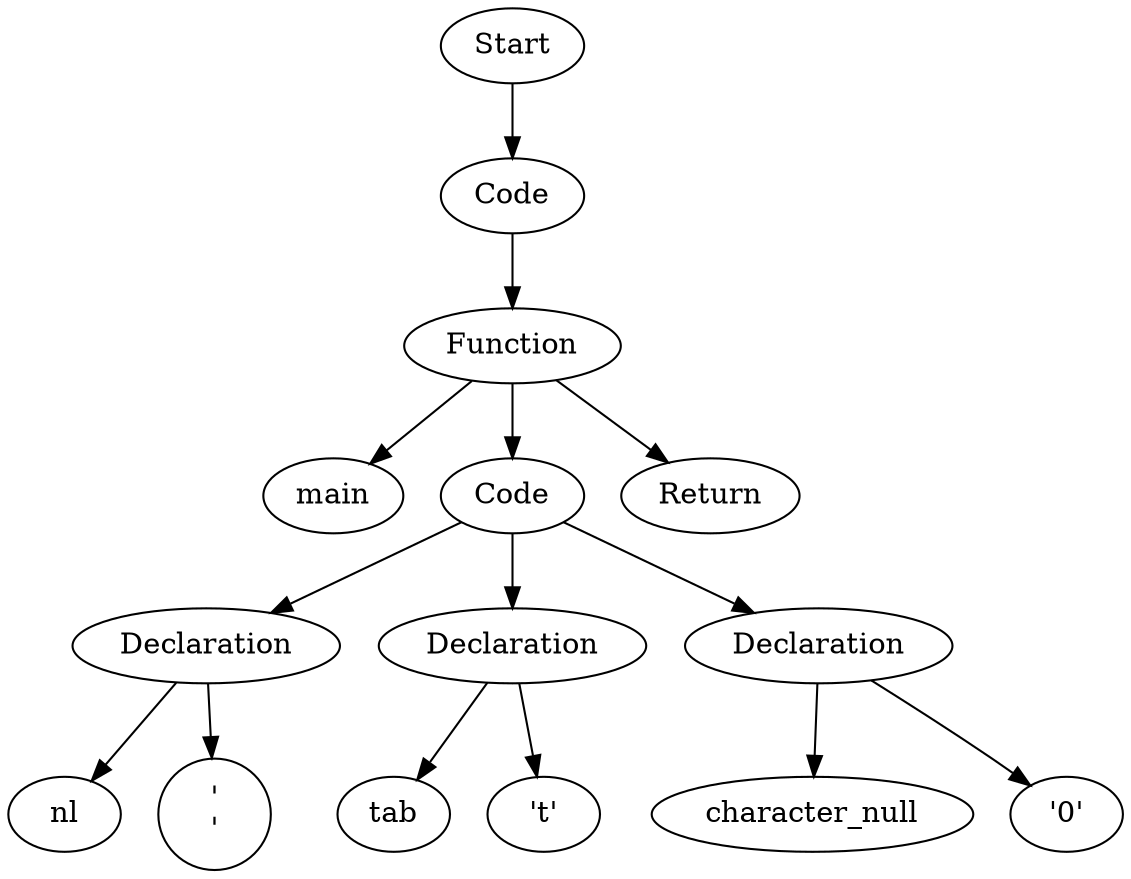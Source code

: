 digraph AST {
  "128502761683264" [label="Start"];
  "128502761683264" -> "128502761669488";
  "128502761669488" [label="Code"];
  "128502761669488" -> "128502761672896";
  "128502761672896" [label="Function"];
  "128502761672896" -> "128502761684656";
  "128502761672896" -> "128502761684848";
  "128502761672896" -> "128502761799744";
  "128502761684656" [label="main"];
  "128502761684848" [label="Code"];
  "128502761684848" -> "128502761799840";
  "128502761684848" -> "128502761800560";
  "128502761684848" -> "128502761801376";
  "128502761799840" [label="Declaration"];
  "128502761799840" -> "128502761800176";
  "128502761799840" -> "128502761800656";
  "128502761800176" [label="nl"];
  "128502761800656" [label="'\n'"];
  "128502761800560" [label="Declaration"];
  "128502761800560" -> "128502761800992";
  "128502761800560" -> "128502761801472";
  "128502761800992" [label="tab"];
  "128502761801472" [label="'\t'"];
  "128502761801376" [label="Declaration"];
  "128502761801376" -> "128502761801808";
  "128502761801376" -> "128502761802288";
  "128502761801808" [label="character_null"];
  "128502761802288" [label="'\0'"];
  "128502761799744" [label="Return"];
}
